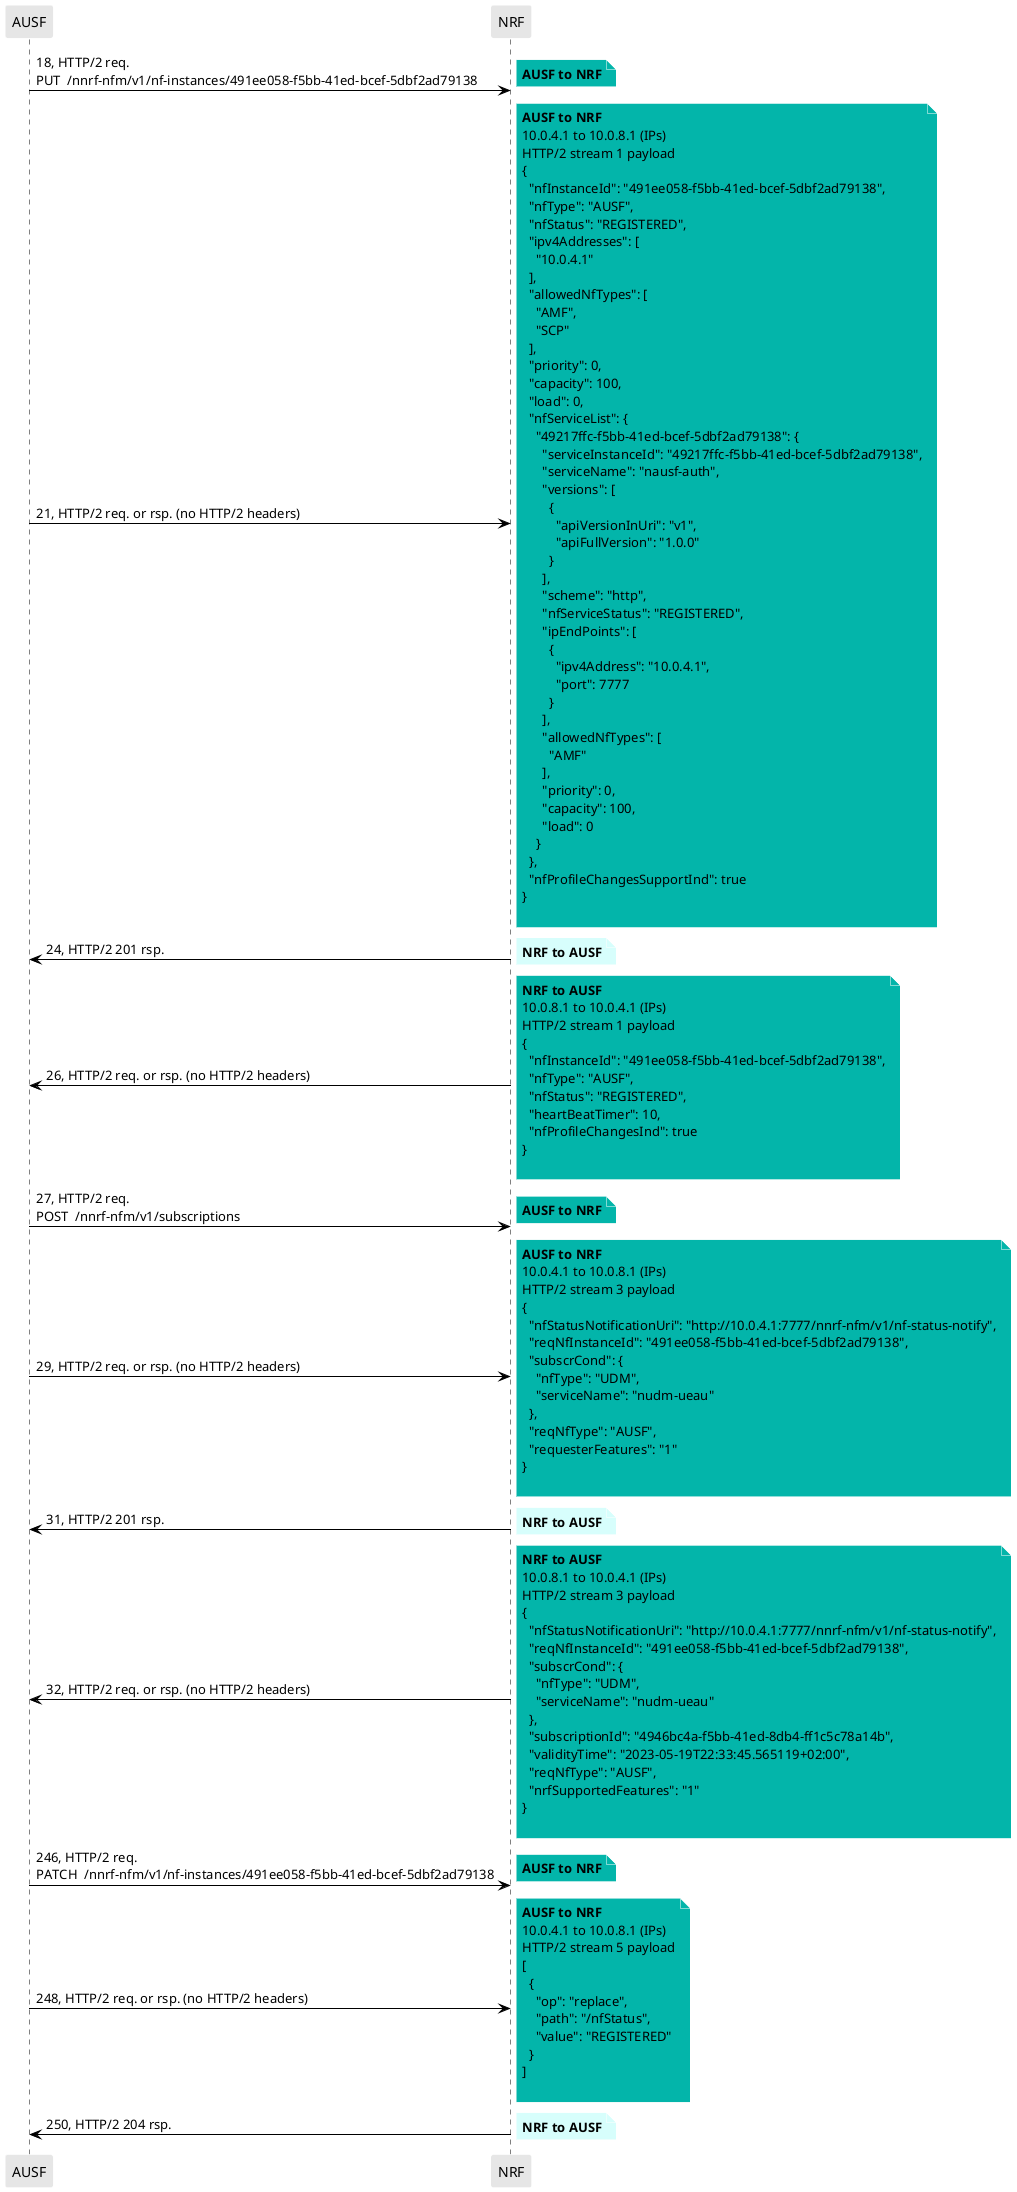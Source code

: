 @startuml
skinparam shadowing false
skinparam NoteBorderColor white
skinparam sequence {
    ArrowColor black
    LifeLineBorderColor black
    LifeLineBackgroundColor black
    ParticipantBorderColor white
    ParticipantBackgroundColor #e6e6e6
}
participant "AUSF"
participant "NRF"



"AUSF" -> "NRF": 18, HTTP/2 req.\nPUT  /nnrf-nfm/v1/nf-instances/491ee058-f5bb-41ed-bcef-5dbf2ad79138

note right #03B5AA
**AUSF to NRF**
end note

"AUSF" -> "NRF": 21, HTTP/2 req. or rsp. (no HTTP/2 headers)

note right #03B5AA
**AUSF to NRF**
10.0.4.1 to 10.0.8.1 (IPs)
HTTP/2 stream 1 payload
{
  "nfInstanceId": "491ee058-f5bb-41ed-bcef-5dbf2ad79138",
  "nfType": "AUSF",
  "nfStatus": "REGISTERED",
  "ipv4Addresses": [
    "10.0.4.1"
  ],
  "allowedNfTypes": [
    "AMF",
    "SCP"
  ],
  "priority": 0,
  "capacity": 100,
  "load": 0,
  "nfServiceList": {
    "49217ffc-f5bb-41ed-bcef-5dbf2ad79138": {
      "serviceInstanceId": "49217ffc-f5bb-41ed-bcef-5dbf2ad79138",
      "serviceName": "nausf-auth",
      "versions": [
        {
          "apiVersionInUri": "v1",
          "apiFullVersion": "1.0.0"
        }
      ],
      "scheme": "http",
      "nfServiceStatus": "REGISTERED",
      "ipEndPoints": [
        {
          "ipv4Address": "10.0.4.1",
          "port": 7777
        }
      ],
      "allowedNfTypes": [
        "AMF"
      ],
      "priority": 0,
      "capacity": 100,
      "load": 0
    }
  },
  "nfProfileChangesSupportInd": true
}

end note

"NRF" -> "AUSF": 24, HTTP/2 201 rsp.

note right #D7FEFC
**NRF to AUSF**
end note

"NRF" -> "AUSF": 26, HTTP/2 req. or rsp. (no HTTP/2 headers)

note right #03B5AA
**NRF to AUSF**
10.0.8.1 to 10.0.4.1 (IPs)
HTTP/2 stream 1 payload
{
  "nfInstanceId": "491ee058-f5bb-41ed-bcef-5dbf2ad79138",
  "nfType": "AUSF",
  "nfStatus": "REGISTERED",
  "heartBeatTimer": 10,
  "nfProfileChangesInd": true
}

end note

"AUSF" -> "NRF": 27, HTTP/2 req.\nPOST  /nnrf-nfm/v1/subscriptions

note right #03B5AA
**AUSF to NRF**
end note

"AUSF" -> "NRF": 29, HTTP/2 req. or rsp. (no HTTP/2 headers)

note right #03B5AA
**AUSF to NRF**
10.0.4.1 to 10.0.8.1 (IPs)
HTTP/2 stream 3 payload
{
  "nfStatusNotificationUri": "http://10.0.4.1:7777/nnrf-nfm/v1/nf-status-notify",
  "reqNfInstanceId": "491ee058-f5bb-41ed-bcef-5dbf2ad79138",
  "subscrCond": {
    "nfType": "UDM",
    "serviceName": "nudm-ueau"
  },
  "reqNfType": "AUSF",
  "requesterFeatures": "1"
}

end note

"NRF" -> "AUSF": 31, HTTP/2 201 rsp.

note right #D7FEFC
**NRF to AUSF**
end note

"NRF" -> "AUSF": 32, HTTP/2 req. or rsp. (no HTTP/2 headers)

note right #03B5AA
**NRF to AUSF**
10.0.8.1 to 10.0.4.1 (IPs)
HTTP/2 stream 3 payload
{
  "nfStatusNotificationUri": "http://10.0.4.1:7777/nnrf-nfm/v1/nf-status-notify",
  "reqNfInstanceId": "491ee058-f5bb-41ed-bcef-5dbf2ad79138",
  "subscrCond": {
    "nfType": "UDM",
    "serviceName": "nudm-ueau"
  },
  "subscriptionId": "4946bc4a-f5bb-41ed-8db4-ff1c5c78a14b",
  "validityTime": "2023-05-19T22:33:45.565119+02:00",
  "reqNfType": "AUSF",
  "nrfSupportedFeatures": "1"
}

end note
"AUSF" -> "NRF": 246, HTTP/2 req.\nPATCH  /nnrf-nfm/v1/nf-instances/491ee058-f5bb-41ed-bcef-5dbf2ad79138

note right #03B5AA
**AUSF to NRF**
end note

"AUSF" -> "NRF": 248, HTTP/2 req. or rsp. (no HTTP/2 headers)

note right #03B5AA
**AUSF to NRF**
10.0.4.1 to 10.0.8.1 (IPs)
HTTP/2 stream 5 payload
[
  {
    "op": "replace",
    "path": "/nfStatus",
    "value": "REGISTERED"
  }
]

end note

"NRF" -> "AUSF": 250, HTTP/2 204 rsp.

note right #D7FEFC
**NRF to AUSF**
end note

@enduml
